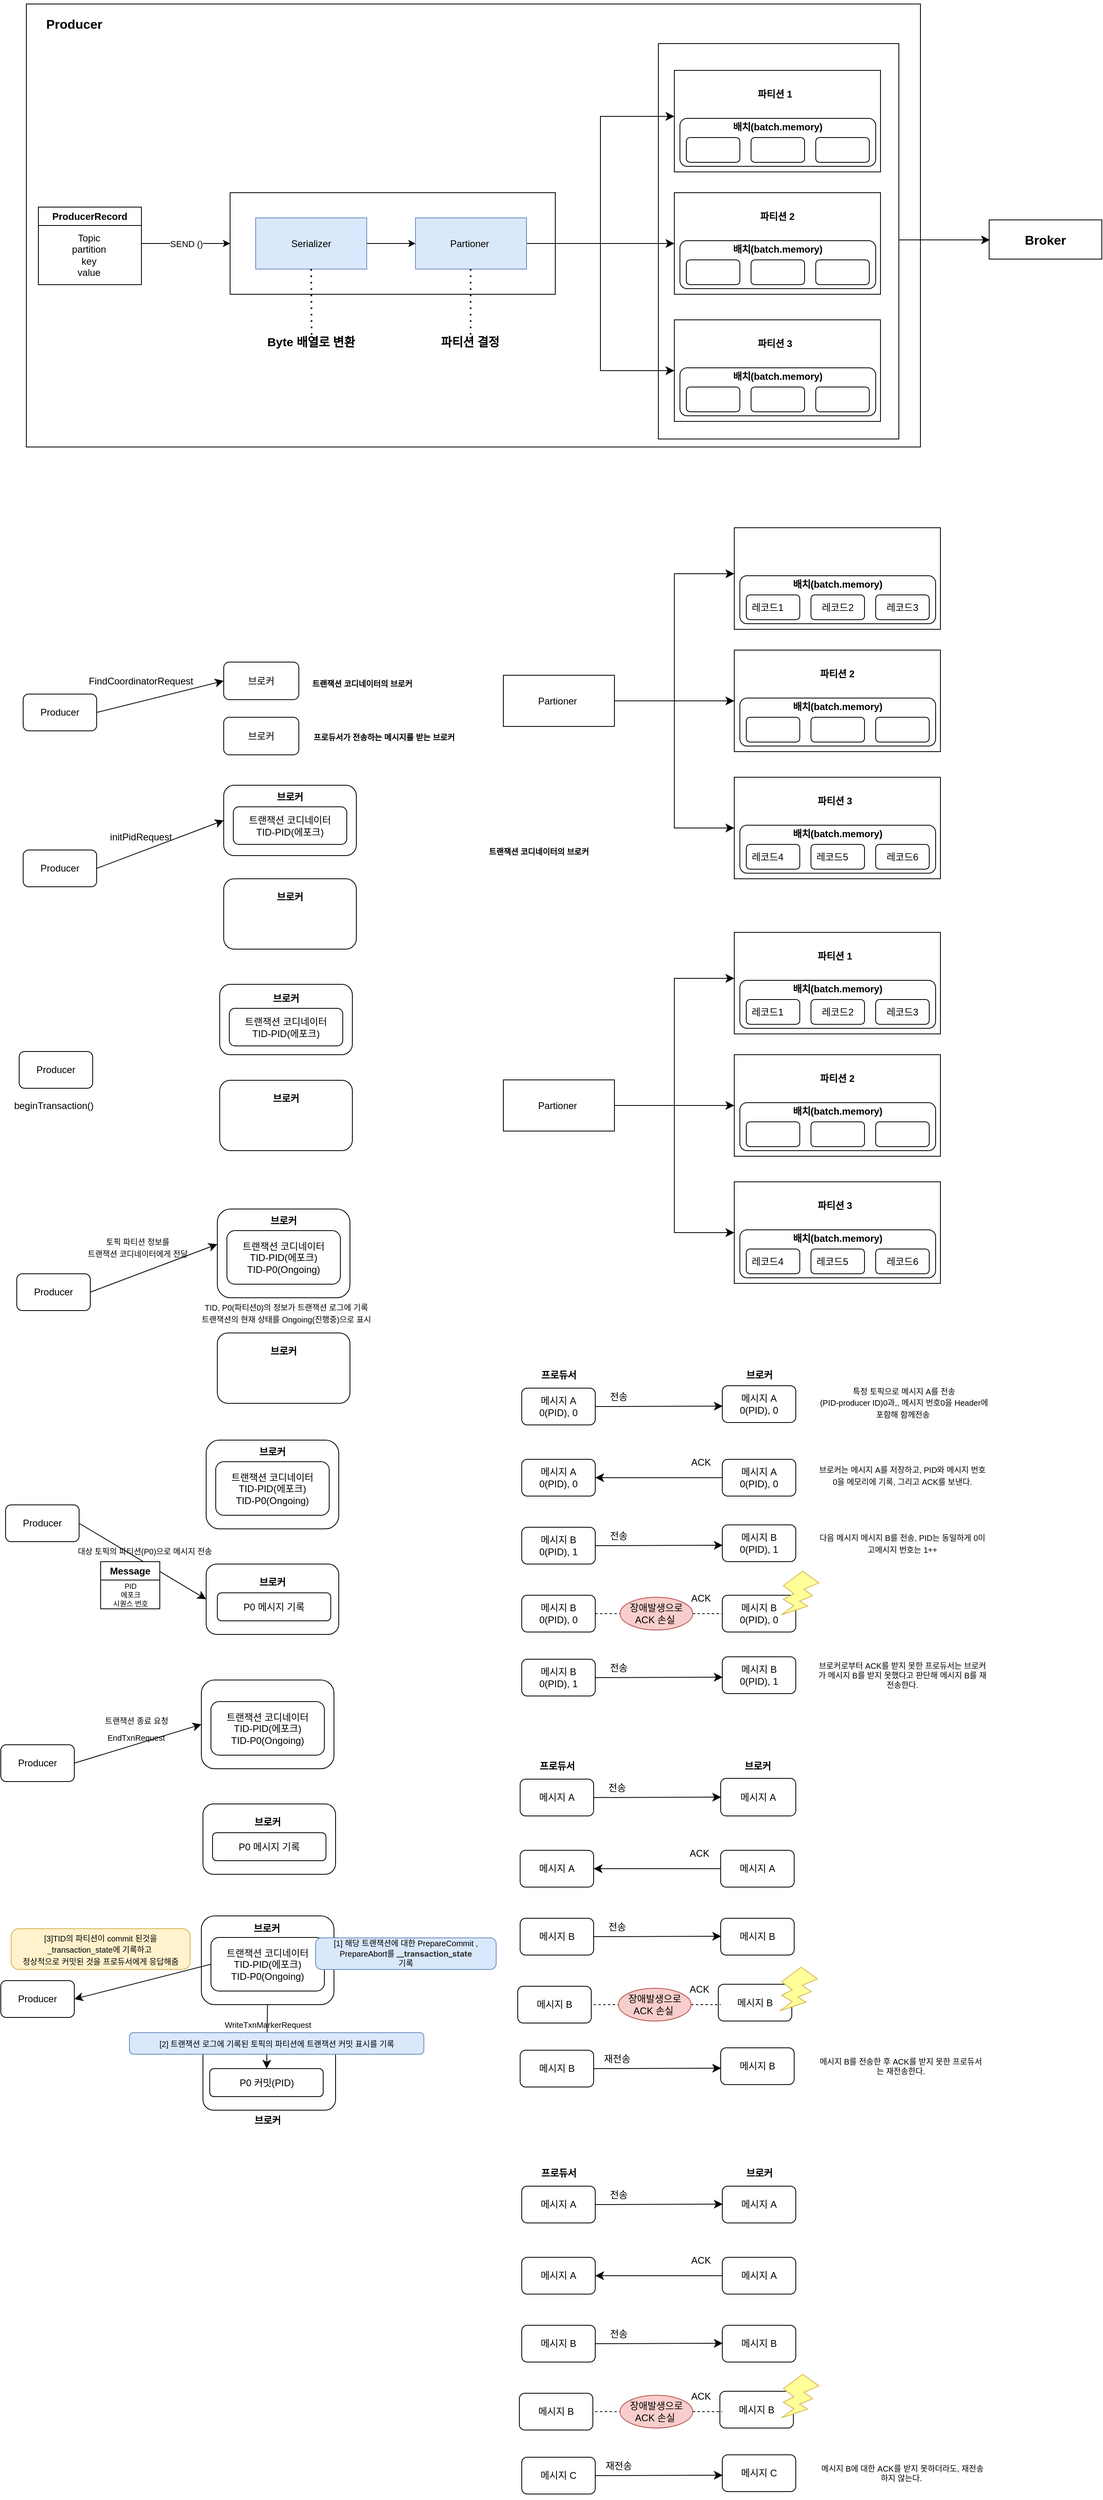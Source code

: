<mxfile version="21.7.5" type="github">
  <diagram name="페이지-1" id="CoSt_HR49lXktYblnPgQ">
    <mxGraphModel dx="1995" dy="1482" grid="0" gridSize="10" guides="1" tooltips="1" connect="1" arrows="1" fold="1" page="0" pageScale="1" pageWidth="827" pageHeight="1169" math="0" shadow="0">
      <root>
        <mxCell id="0" />
        <mxCell id="1" parent="0" />
        <mxCell id="32S8_ldKSzhRg-4pERwt-182" value="" style="rounded=1;whiteSpace=wrap;html=1;" vertex="1" parent="1">
          <mxGeometry x="-472" y="1540" width="166" height="88" as="geometry" />
        </mxCell>
        <mxCell id="32S8_ldKSzhRg-4pERwt-147" value="" style="rounded=1;whiteSpace=wrap;html=1;" vertex="1" parent="1">
          <mxGeometry x="-451" y="515" width="166" height="88" as="geometry" />
        </mxCell>
        <mxCell id="32S8_ldKSzhRg-4pERwt-108" value="" style="rounded=0;whiteSpace=wrap;html=1;fillColor=none;" vertex="1" parent="1">
          <mxGeometry x="-693" y="-711" width="1119" height="554" as="geometry" />
        </mxCell>
        <mxCell id="32S8_ldKSzhRg-4pERwt-95" value="" style="rounded=0;whiteSpace=wrap;html=1;fillColor=none;" vertex="1" parent="1">
          <mxGeometry x="-438" y="-475" width="407" height="127" as="geometry" />
        </mxCell>
        <mxCell id="32S8_ldKSzhRg-4pERwt-91" value="" style="rounded=0;whiteSpace=wrap;html=1;fillColor=none;" vertex="1" parent="1">
          <mxGeometry x="98" y="-661.5" width="301" height="494.5" as="geometry" />
        </mxCell>
        <mxCell id="32S8_ldKSzhRg-4pERwt-36" value="메시지 B" style="rounded=1;whiteSpace=wrap;html=1;" vertex="1" parent="1">
          <mxGeometry x="173" y="1765.5" width="92" height="46" as="geometry" />
        </mxCell>
        <mxCell id="7iOHDSarvKrouboTnWBL-36" value="" style="rounded=1;whiteSpace=wrap;html=1;" parent="1" vertex="1">
          <mxGeometry x="200" y="4" width="245" height="60" as="geometry" />
        </mxCell>
        <mxCell id="7iOHDSarvKrouboTnWBL-35" value="" style="rounded=1;whiteSpace=wrap;html=1;" parent="1" vertex="1">
          <mxGeometry x="200" y="157" width="245" height="60" as="geometry" />
        </mxCell>
        <mxCell id="7iOHDSarvKrouboTnWBL-15" value="" style="rounded=1;whiteSpace=wrap;html=1;" parent="1" vertex="1">
          <mxGeometry x="200" y="316" width="245" height="60" as="geometry" />
        </mxCell>
        <mxCell id="7iOHDSarvKrouboTnWBL-1" value="Partioner&amp;nbsp;" style="rounded=0;whiteSpace=wrap;html=1;" parent="1" vertex="1">
          <mxGeometry x="-96" y="128.5" width="139" height="64" as="geometry" />
        </mxCell>
        <mxCell id="7iOHDSarvKrouboTnWBL-5" value="" style="edgeStyle=elbowEdgeStyle;elbow=horizontal;endArrow=classic;html=1;curved=0;rounded=0;endSize=8;startSize=8;fontSize=12;entryX=0;entryY=0.5;entryDx=0;entryDy=0;exitX=1;exitY=0.5;exitDx=0;exitDy=0;" parent="1" source="7iOHDSarvKrouboTnWBL-1" edge="1">
          <mxGeometry width="50" height="50" relative="1" as="geometry">
            <mxPoint x="56" y="108" as="sourcePoint" />
            <mxPoint x="193" y="1.5" as="targetPoint" />
          </mxGeometry>
        </mxCell>
        <mxCell id="7iOHDSarvKrouboTnWBL-8" value="" style="rounded=0;whiteSpace=wrap;html=1;fillColor=none;" parent="1" vertex="1">
          <mxGeometry x="193" y="256" width="258" height="127" as="geometry" />
        </mxCell>
        <mxCell id="7iOHDSarvKrouboTnWBL-9" value="레코드4&lt;span style=&quot;white-space: pre;&quot;&gt;&#x9;&lt;/span&gt;" style="rounded=1;whiteSpace=wrap;html=1;" parent="1" vertex="1">
          <mxGeometry x="208" y="340" width="67" height="31" as="geometry" />
        </mxCell>
        <mxCell id="7iOHDSarvKrouboTnWBL-12" value="" style="edgeStyle=elbowEdgeStyle;elbow=horizontal;endArrow=classic;html=1;curved=0;rounded=0;endSize=8;startSize=8;fontSize=12;exitX=1;exitY=0.5;exitDx=0;exitDy=0;entryX=0;entryY=0.5;entryDx=0;entryDy=0;" parent="1" source="7iOHDSarvKrouboTnWBL-1" edge="1">
          <mxGeometry width="50" height="50" relative="1" as="geometry">
            <mxPoint x="124" y="220" as="sourcePoint" />
            <mxPoint x="193" y="160.5" as="targetPoint" />
          </mxGeometry>
        </mxCell>
        <mxCell id="7iOHDSarvKrouboTnWBL-13" value="" style="edgeStyle=elbowEdgeStyle;elbow=horizontal;endArrow=classic;html=1;curved=0;rounded=0;endSize=8;startSize=8;fontSize=12;exitX=1;exitY=0.5;exitDx=0;exitDy=0;entryX=0;entryY=0.5;entryDx=0;entryDy=0;" parent="1" source="7iOHDSarvKrouboTnWBL-1" target="7iOHDSarvKrouboTnWBL-8" edge="1">
          <mxGeometry width="50" height="50" relative="1" as="geometry">
            <mxPoint x="178" y="212" as="sourcePoint" />
            <mxPoint x="228" y="162" as="targetPoint" />
          </mxGeometry>
        </mxCell>
        <mxCell id="7iOHDSarvKrouboTnWBL-19" value="레코드5&lt;span style=&quot;white-space: pre;&quot;&gt;&#x9;&lt;/span&gt;" style="rounded=1;whiteSpace=wrap;html=1;" parent="1" vertex="1">
          <mxGeometry x="289" y="340" width="67" height="31" as="geometry" />
        </mxCell>
        <mxCell id="7iOHDSarvKrouboTnWBL-20" value="레코드6" style="rounded=1;whiteSpace=wrap;html=1;" parent="1" vertex="1">
          <mxGeometry x="370" y="340" width="67" height="31" as="geometry" />
        </mxCell>
        <mxCell id="7iOHDSarvKrouboTnWBL-21" value="&lt;b&gt;배치(batch.memory)&lt;/b&gt;" style="rounded=1;whiteSpace=wrap;html=1;fillColor=none;strokeColor=none;" parent="1" vertex="1">
          <mxGeometry x="262" y="297" width="121" height="60" as="geometry" />
        </mxCell>
        <mxCell id="7iOHDSarvKrouboTnWBL-22" value="&lt;b&gt;파티션 3&lt;/b&gt;" style="rounded=1;whiteSpace=wrap;html=1;fillColor=none;strokeColor=none;" parent="1" vertex="1">
          <mxGeometry x="259" y="256" width="120" height="60" as="geometry" />
        </mxCell>
        <mxCell id="7iOHDSarvKrouboTnWBL-23" value="" style="rounded=0;whiteSpace=wrap;html=1;fillColor=none;" parent="1" vertex="1">
          <mxGeometry x="193" y="-56" width="258" height="127" as="geometry" />
        </mxCell>
        <mxCell id="7iOHDSarvKrouboTnWBL-24" value="레코드1&lt;span style=&quot;white-space: pre;&quot;&gt;&#x9;&lt;/span&gt;" style="rounded=1;whiteSpace=wrap;html=1;" parent="1" vertex="1">
          <mxGeometry x="208" y="28" width="67" height="31" as="geometry" />
        </mxCell>
        <mxCell id="7iOHDSarvKrouboTnWBL-25" value="레코드2" style="rounded=1;whiteSpace=wrap;html=1;" parent="1" vertex="1">
          <mxGeometry x="289" y="28" width="67" height="31" as="geometry" />
        </mxCell>
        <mxCell id="7iOHDSarvKrouboTnWBL-26" value="&lt;b&gt;배치(batch.memory)&lt;/b&gt;" style="rounded=1;whiteSpace=wrap;html=1;fillColor=none;strokeColor=none;" parent="1" vertex="1">
          <mxGeometry x="262" y="-15" width="121" height="60" as="geometry" />
        </mxCell>
        <mxCell id="7iOHDSarvKrouboTnWBL-27" value="" style="rounded=0;whiteSpace=wrap;html=1;fillColor=none;" parent="1" vertex="1">
          <mxGeometry x="193" y="97" width="258" height="127" as="geometry" />
        </mxCell>
        <mxCell id="7iOHDSarvKrouboTnWBL-28" value="" style="rounded=1;whiteSpace=wrap;html=1;" parent="1" vertex="1">
          <mxGeometry x="208" y="181" width="67" height="31" as="geometry" />
        </mxCell>
        <mxCell id="7iOHDSarvKrouboTnWBL-29" value="" style="rounded=1;whiteSpace=wrap;html=1;" parent="1" vertex="1">
          <mxGeometry x="289" y="181" width="67" height="31" as="geometry" />
        </mxCell>
        <mxCell id="7iOHDSarvKrouboTnWBL-30" value="&lt;b&gt;배치(batch.memory)&lt;/b&gt;" style="rounded=1;whiteSpace=wrap;html=1;fillColor=none;strokeColor=none;" parent="1" vertex="1">
          <mxGeometry x="262" y="138" width="121" height="60" as="geometry" />
        </mxCell>
        <mxCell id="7iOHDSarvKrouboTnWBL-31" value="&lt;b&gt;파티션 2&lt;/b&gt;" style="rounded=1;whiteSpace=wrap;html=1;fillColor=none;strokeColor=none;" parent="1" vertex="1">
          <mxGeometry x="262" y="97" width="120" height="60" as="geometry" />
        </mxCell>
        <mxCell id="7iOHDSarvKrouboTnWBL-33" value="레코드3" style="rounded=1;whiteSpace=wrap;html=1;" parent="1" vertex="1">
          <mxGeometry x="370" y="28" width="67" height="31" as="geometry" />
        </mxCell>
        <mxCell id="7iOHDSarvKrouboTnWBL-34" value="" style="rounded=1;whiteSpace=wrap;html=1;" parent="1" vertex="1">
          <mxGeometry x="370" y="181" width="67" height="31" as="geometry" />
        </mxCell>
        <mxCell id="7iOHDSarvKrouboTnWBL-62" value="" style="rounded=1;whiteSpace=wrap;html=1;" parent="1" vertex="1">
          <mxGeometry x="200" y="510" width="245" height="60" as="geometry" />
        </mxCell>
        <mxCell id="7iOHDSarvKrouboTnWBL-63" value="" style="rounded=1;whiteSpace=wrap;html=1;" parent="1" vertex="1">
          <mxGeometry x="200" y="663" width="245" height="60" as="geometry" />
        </mxCell>
        <mxCell id="7iOHDSarvKrouboTnWBL-64" value="" style="rounded=1;whiteSpace=wrap;html=1;" parent="1" vertex="1">
          <mxGeometry x="200" y="822" width="245" height="60" as="geometry" />
        </mxCell>
        <mxCell id="7iOHDSarvKrouboTnWBL-65" value="Partioner&amp;nbsp;" style="rounded=0;whiteSpace=wrap;html=1;" parent="1" vertex="1">
          <mxGeometry x="-96" y="634.5" width="139" height="64" as="geometry" />
        </mxCell>
        <mxCell id="7iOHDSarvKrouboTnWBL-66" value="" style="edgeStyle=elbowEdgeStyle;elbow=horizontal;endArrow=classic;html=1;curved=0;rounded=0;endSize=8;startSize=8;fontSize=12;entryX=0;entryY=0.5;entryDx=0;entryDy=0;exitX=1;exitY=0.5;exitDx=0;exitDy=0;" parent="1" source="7iOHDSarvKrouboTnWBL-65" edge="1">
          <mxGeometry width="50" height="50" relative="1" as="geometry">
            <mxPoint x="56" y="614" as="sourcePoint" />
            <mxPoint x="193" y="507.5" as="targetPoint" />
          </mxGeometry>
        </mxCell>
        <mxCell id="7iOHDSarvKrouboTnWBL-67" value="" style="rounded=0;whiteSpace=wrap;html=1;fillColor=none;" parent="1" vertex="1">
          <mxGeometry x="193" y="762" width="258" height="127" as="geometry" />
        </mxCell>
        <mxCell id="7iOHDSarvKrouboTnWBL-68" value="레코드4&lt;span style=&quot;white-space: pre;&quot;&gt;&#x9;&lt;/span&gt;" style="rounded=1;whiteSpace=wrap;html=1;" parent="1" vertex="1">
          <mxGeometry x="208" y="846" width="67" height="31" as="geometry" />
        </mxCell>
        <mxCell id="7iOHDSarvKrouboTnWBL-69" value="" style="edgeStyle=elbowEdgeStyle;elbow=horizontal;endArrow=classic;html=1;curved=0;rounded=0;endSize=8;startSize=8;fontSize=12;exitX=1;exitY=0.5;exitDx=0;exitDy=0;entryX=0;entryY=0.5;entryDx=0;entryDy=0;" parent="1" source="7iOHDSarvKrouboTnWBL-65" edge="1">
          <mxGeometry width="50" height="50" relative="1" as="geometry">
            <mxPoint x="124" y="726" as="sourcePoint" />
            <mxPoint x="193" y="666.5" as="targetPoint" />
          </mxGeometry>
        </mxCell>
        <mxCell id="7iOHDSarvKrouboTnWBL-70" value="" style="edgeStyle=elbowEdgeStyle;elbow=horizontal;endArrow=classic;html=1;curved=0;rounded=0;endSize=8;startSize=8;fontSize=12;exitX=1;exitY=0.5;exitDx=0;exitDy=0;entryX=0;entryY=0.5;entryDx=0;entryDy=0;" parent="1" source="7iOHDSarvKrouboTnWBL-65" target="7iOHDSarvKrouboTnWBL-67" edge="1">
          <mxGeometry width="50" height="50" relative="1" as="geometry">
            <mxPoint x="178" y="718" as="sourcePoint" />
            <mxPoint x="228" y="668" as="targetPoint" />
          </mxGeometry>
        </mxCell>
        <mxCell id="7iOHDSarvKrouboTnWBL-71" value="레코드5&lt;span style=&quot;white-space: pre;&quot;&gt;&#x9;&lt;/span&gt;" style="rounded=1;whiteSpace=wrap;html=1;" parent="1" vertex="1">
          <mxGeometry x="289" y="846" width="67" height="31" as="geometry" />
        </mxCell>
        <mxCell id="7iOHDSarvKrouboTnWBL-72" value="레코드6" style="rounded=1;whiteSpace=wrap;html=1;" parent="1" vertex="1">
          <mxGeometry x="370" y="846" width="67" height="31" as="geometry" />
        </mxCell>
        <mxCell id="7iOHDSarvKrouboTnWBL-73" value="&lt;b&gt;배치(batch.memory)&lt;/b&gt;" style="rounded=1;whiteSpace=wrap;html=1;fillColor=none;strokeColor=none;" parent="1" vertex="1">
          <mxGeometry x="262" y="803" width="121" height="60" as="geometry" />
        </mxCell>
        <mxCell id="7iOHDSarvKrouboTnWBL-74" value="&lt;b&gt;파티션 3&lt;/b&gt;" style="rounded=1;whiteSpace=wrap;html=1;fillColor=none;strokeColor=none;" parent="1" vertex="1">
          <mxGeometry x="259" y="762" width="120" height="60" as="geometry" />
        </mxCell>
        <mxCell id="7iOHDSarvKrouboTnWBL-75" value="" style="rounded=0;whiteSpace=wrap;html=1;fillColor=none;" parent="1" vertex="1">
          <mxGeometry x="193" y="450" width="258" height="127" as="geometry" />
        </mxCell>
        <mxCell id="7iOHDSarvKrouboTnWBL-76" value="레코드1&lt;span style=&quot;white-space: pre;&quot;&gt;&#x9;&lt;/span&gt;" style="rounded=1;whiteSpace=wrap;html=1;" parent="1" vertex="1">
          <mxGeometry x="208" y="534" width="67" height="31" as="geometry" />
        </mxCell>
        <mxCell id="7iOHDSarvKrouboTnWBL-77" value="레코드2" style="rounded=1;whiteSpace=wrap;html=1;" parent="1" vertex="1">
          <mxGeometry x="289" y="534" width="67" height="31" as="geometry" />
        </mxCell>
        <mxCell id="7iOHDSarvKrouboTnWBL-78" value="&lt;b&gt;배치(batch.memory)&lt;/b&gt;" style="rounded=1;whiteSpace=wrap;html=1;fillColor=none;strokeColor=none;" parent="1" vertex="1">
          <mxGeometry x="262" y="491" width="121" height="60" as="geometry" />
        </mxCell>
        <mxCell id="7iOHDSarvKrouboTnWBL-79" value="" style="rounded=0;whiteSpace=wrap;html=1;fillColor=none;" parent="1" vertex="1">
          <mxGeometry x="193" y="603" width="258" height="127" as="geometry" />
        </mxCell>
        <mxCell id="7iOHDSarvKrouboTnWBL-80" value="" style="rounded=1;whiteSpace=wrap;html=1;" parent="1" vertex="1">
          <mxGeometry x="208" y="687" width="67" height="31" as="geometry" />
        </mxCell>
        <mxCell id="7iOHDSarvKrouboTnWBL-81" value="" style="rounded=1;whiteSpace=wrap;html=1;" parent="1" vertex="1">
          <mxGeometry x="289" y="687" width="67" height="31" as="geometry" />
        </mxCell>
        <mxCell id="7iOHDSarvKrouboTnWBL-82" value="&lt;b&gt;배치(batch.memory)&lt;/b&gt;" style="rounded=1;whiteSpace=wrap;html=1;fillColor=none;strokeColor=none;" parent="1" vertex="1">
          <mxGeometry x="262" y="644" width="121" height="60" as="geometry" />
        </mxCell>
        <mxCell id="7iOHDSarvKrouboTnWBL-83" value="&lt;b&gt;파티션 2&lt;/b&gt;" style="rounded=1;whiteSpace=wrap;html=1;fillColor=none;strokeColor=none;" parent="1" vertex="1">
          <mxGeometry x="262" y="603" width="120" height="60" as="geometry" />
        </mxCell>
        <mxCell id="7iOHDSarvKrouboTnWBL-84" value="&lt;b&gt;파티션 1&lt;/b&gt;" style="rounded=1;whiteSpace=wrap;html=1;fillColor=none;strokeColor=none;" parent="1" vertex="1">
          <mxGeometry x="259" y="450" width="120" height="60" as="geometry" />
        </mxCell>
        <mxCell id="7iOHDSarvKrouboTnWBL-85" value="레코드3" style="rounded=1;whiteSpace=wrap;html=1;" parent="1" vertex="1">
          <mxGeometry x="370" y="534" width="67" height="31" as="geometry" />
        </mxCell>
        <mxCell id="7iOHDSarvKrouboTnWBL-86" value="" style="rounded=1;whiteSpace=wrap;html=1;" parent="1" vertex="1">
          <mxGeometry x="370" y="687" width="67" height="31" as="geometry" />
        </mxCell>
        <mxCell id="7iOHDSarvKrouboTnWBL-87" value="메시지 A&lt;div&gt;0(PID), 0&lt;/div&gt;" style="rounded=1;whiteSpace=wrap;html=1;" parent="1" vertex="1">
          <mxGeometry x="-73" y="1020" width="92" height="46" as="geometry" />
        </mxCell>
        <mxCell id="7iOHDSarvKrouboTnWBL-88" value="프로듀서" style="rounded=1;whiteSpace=wrap;html=1;fillColor=none;strokeColor=none;arcSize=19;fontStyle=1" parent="1" vertex="1">
          <mxGeometry x="-80.5" y="990" width="107" height="27" as="geometry" />
        </mxCell>
        <mxCell id="7iOHDSarvKrouboTnWBL-90" value="브로커" style="rounded=1;whiteSpace=wrap;html=1;fillColor=none;strokeColor=none;arcSize=19;fontStyle=1" parent="1" vertex="1">
          <mxGeometry x="170.5" y="990" width="107" height="27" as="geometry" />
        </mxCell>
        <mxCell id="7iOHDSarvKrouboTnWBL-91" value="" style="endArrow=classic;html=1;rounded=0;fontSize=12;startSize=8;endSize=8;curved=1;exitX=1;exitY=0.5;exitDx=0;exitDy=0;entryX=0;entryY=0.5;entryDx=0;entryDy=0;" parent="1" source="7iOHDSarvKrouboTnWBL-87" edge="1">
          <mxGeometry width="50" height="50" relative="1" as="geometry">
            <mxPoint x="59" y="1196" as="sourcePoint" />
            <mxPoint x="178.5" y="1042.5" as="targetPoint" />
          </mxGeometry>
        </mxCell>
        <mxCell id="7iOHDSarvKrouboTnWBL-92" value="메시지 A&lt;div&gt;0(PID), 0&lt;/div&gt;" style="rounded=1;whiteSpace=wrap;html=1;" parent="1" vertex="1">
          <mxGeometry x="178" y="1017" width="92" height="46" as="geometry" />
        </mxCell>
        <mxCell id="7iOHDSarvKrouboTnWBL-93" value="전송" style="rounded=1;whiteSpace=wrap;html=1;fillColor=none;strokeColor=none;arcSize=19;" parent="1" vertex="1">
          <mxGeometry x="-5" y="1017" width="107" height="27" as="geometry" />
        </mxCell>
        <mxCell id="7iOHDSarvKrouboTnWBL-94" value="&lt;font style=&quot;font-size: 10px;&quot;&gt;특정 토픽으로 메시지 A를 전송&lt;/font&gt;&lt;div&gt;&lt;font style=&quot;font-size: 10px;&quot;&gt;(PID-producer ID)0과,, 메시지 번호0을 Header에 포함해 함께전송&amp;nbsp;&lt;/font&gt;&lt;/div&gt;" style="rounded=1;whiteSpace=wrap;html=1;fillColor=none;strokeColor=none;arcSize=19;" parent="1" vertex="1">
          <mxGeometry x="299" y="1005" width="213" height="65" as="geometry" />
        </mxCell>
        <mxCell id="7iOHDSarvKrouboTnWBL-96" value="메시지 A&lt;div&gt;0(PID), 0&lt;/div&gt;" style="rounded=1;whiteSpace=wrap;html=1;" parent="1" vertex="1">
          <mxGeometry x="-73" y="1109" width="92" height="46" as="geometry" />
        </mxCell>
        <mxCell id="7iOHDSarvKrouboTnWBL-98" value="메시지 A&lt;div&gt;0(PID), 0&lt;/div&gt;" style="rounded=1;whiteSpace=wrap;html=1;" parent="1" vertex="1">
          <mxGeometry x="178" y="1109" width="92" height="46" as="geometry" />
        </mxCell>
        <mxCell id="7iOHDSarvKrouboTnWBL-99" value="ACK" style="rounded=1;whiteSpace=wrap;html=1;fillColor=none;strokeColor=none;arcSize=19;" parent="1" vertex="1">
          <mxGeometry x="98" y="1099" width="107" height="27" as="geometry" />
        </mxCell>
        <mxCell id="7iOHDSarvKrouboTnWBL-100" value="" style="endArrow=classic;html=1;rounded=0;fontSize=12;startSize=8;endSize=8;curved=1;entryX=1;entryY=0.5;entryDx=0;entryDy=0;exitX=0;exitY=0.5;exitDx=0;exitDy=0;" parent="1" source="7iOHDSarvKrouboTnWBL-98" target="7iOHDSarvKrouboTnWBL-96" edge="1">
          <mxGeometry width="50" height="50" relative="1" as="geometry">
            <mxPoint x="155" y="1224" as="sourcePoint" />
            <mxPoint x="205" y="1174" as="targetPoint" />
          </mxGeometry>
        </mxCell>
        <mxCell id="7iOHDSarvKrouboTnWBL-101" value="&lt;span style=&quot;font-size: 10px;&quot;&gt;브로커는 메시지 A를 저장하고, PID와 메시지 번호 0을 메모리에 기록, 그리고 ACK를 보낸다.&lt;/span&gt;" style="rounded=1;whiteSpace=wrap;html=1;fillColor=none;strokeColor=none;arcSize=19;" parent="1" vertex="1">
          <mxGeometry x="297" y="1096.5" width="213" height="65" as="geometry" />
        </mxCell>
        <mxCell id="7iOHDSarvKrouboTnWBL-102" value="메시지 B&lt;div&gt;0(PID), 1&lt;/div&gt;" style="rounded=1;whiteSpace=wrap;html=1;" parent="1" vertex="1">
          <mxGeometry x="-73" y="1194" width="92" height="46" as="geometry" />
        </mxCell>
        <mxCell id="7iOHDSarvKrouboTnWBL-103" value="" style="endArrow=classic;html=1;rounded=0;fontSize=12;startSize=8;endSize=8;curved=1;exitX=1;exitY=0.5;exitDx=0;exitDy=0;entryX=0;entryY=0.5;entryDx=0;entryDy=0;" parent="1" source="7iOHDSarvKrouboTnWBL-102" edge="1">
          <mxGeometry width="50" height="50" relative="1" as="geometry">
            <mxPoint x="59" y="1370" as="sourcePoint" />
            <mxPoint x="178.5" y="1216.5" as="targetPoint" />
          </mxGeometry>
        </mxCell>
        <mxCell id="7iOHDSarvKrouboTnWBL-104" value="메시지 B&lt;div&gt;0(PID), 1&lt;/div&gt;" style="rounded=1;whiteSpace=wrap;html=1;" parent="1" vertex="1">
          <mxGeometry x="178" y="1191" width="92" height="46" as="geometry" />
        </mxCell>
        <mxCell id="7iOHDSarvKrouboTnWBL-105" value="전송" style="rounded=1;whiteSpace=wrap;html=1;fillColor=none;strokeColor=none;arcSize=19;" parent="1" vertex="1">
          <mxGeometry x="-5" y="1191" width="107" height="27" as="geometry" />
        </mxCell>
        <mxCell id="7iOHDSarvKrouboTnWBL-107" value="&lt;span style=&quot;font-size: 10px;&quot;&gt;다음 메시지 메시지 B를 전송, PID는 동일하게 0이고메시지 번호는 1++&lt;/span&gt;" style="rounded=1;whiteSpace=wrap;html=1;fillColor=none;strokeColor=none;arcSize=19;" parent="1" vertex="1">
          <mxGeometry x="297" y="1181.5" width="213" height="65" as="geometry" />
        </mxCell>
        <mxCell id="7iOHDSarvKrouboTnWBL-108" value="메시지 B&lt;div&gt;0(PID), 0&lt;/div&gt;" style="rounded=1;whiteSpace=wrap;html=1;" parent="1" vertex="1">
          <mxGeometry x="-73" y="1279" width="92" height="46" as="geometry" />
        </mxCell>
        <mxCell id="7iOHDSarvKrouboTnWBL-109" value="메시지 B&lt;div&gt;0(PID), 0&lt;/div&gt;" style="rounded=1;whiteSpace=wrap;html=1;" parent="1" vertex="1">
          <mxGeometry x="178" y="1279" width="92" height="46" as="geometry" />
        </mxCell>
        <mxCell id="7iOHDSarvKrouboTnWBL-110" value="ACK" style="rounded=1;whiteSpace=wrap;html=1;fillColor=none;strokeColor=none;arcSize=19;" parent="1" vertex="1">
          <mxGeometry x="98" y="1269" width="107" height="27" as="geometry" />
        </mxCell>
        <mxCell id="7iOHDSarvKrouboTnWBL-114" value="" style="verticalLabelPosition=bottom;verticalAlign=top;html=1;shape=mxgraph.basic.flash;fillColor=#FFFF99;strokeColor=#d6b656;gradientColor=none;fillStyle=solid;shadow=0;strokeWidth=1;" parent="1" vertex="1">
          <mxGeometry x="252" y="1249" width="47" height="54.5" as="geometry" />
        </mxCell>
        <mxCell id="7iOHDSarvKrouboTnWBL-116" value="" style="endArrow=none;dashed=1;html=1;rounded=0;fontSize=12;startSize=8;endSize=8;curved=1;exitX=1;exitY=0.5;exitDx=0;exitDy=0;entryX=0;entryY=0.5;entryDx=0;entryDy=0;" parent="1" source="7iOHDSarvKrouboTnWBL-113" target="7iOHDSarvKrouboTnWBL-109" edge="1">
          <mxGeometry width="50" height="50" relative="1" as="geometry">
            <mxPoint x="196" y="1283" as="sourcePoint" />
            <mxPoint x="246" y="1233" as="targetPoint" />
          </mxGeometry>
        </mxCell>
        <mxCell id="7iOHDSarvKrouboTnWBL-117" value="" style="endArrow=none;dashed=1;html=1;rounded=0;fontSize=12;startSize=8;endSize=8;curved=1;exitX=1;exitY=0.5;exitDx=0;exitDy=0;entryX=0;entryY=0.5;entryDx=0;entryDy=0;" parent="1" source="7iOHDSarvKrouboTnWBL-108" target="7iOHDSarvKrouboTnWBL-113" edge="1">
          <mxGeometry width="50" height="50" relative="1" as="geometry">
            <mxPoint x="19" y="1302" as="sourcePoint" />
            <mxPoint x="178" y="1302" as="targetPoint" />
          </mxGeometry>
        </mxCell>
        <mxCell id="7iOHDSarvKrouboTnWBL-113" value="장애발생으로 ACK 손실&amp;nbsp;" style="ellipse;whiteSpace=wrap;html=1;fillColor=#f8cecc;strokeColor=#b85450;" parent="1" vertex="1">
          <mxGeometry x="50" y="1281.5" width="91" height="41" as="geometry" />
        </mxCell>
        <mxCell id="7iOHDSarvKrouboTnWBL-118" value="메시지 B&lt;div&gt;0(PID), 1&lt;/div&gt;" style="rounded=1;whiteSpace=wrap;html=1;" parent="1" vertex="1">
          <mxGeometry x="-73" y="1359" width="92" height="46" as="geometry" />
        </mxCell>
        <mxCell id="7iOHDSarvKrouboTnWBL-119" value="" style="endArrow=classic;html=1;rounded=0;fontSize=12;startSize=8;endSize=8;curved=1;exitX=1;exitY=0.5;exitDx=0;exitDy=0;entryX=0;entryY=0.5;entryDx=0;entryDy=0;" parent="1" source="7iOHDSarvKrouboTnWBL-118" edge="1">
          <mxGeometry width="50" height="50" relative="1" as="geometry">
            <mxPoint x="59" y="1535" as="sourcePoint" />
            <mxPoint x="178.5" y="1381.5" as="targetPoint" />
          </mxGeometry>
        </mxCell>
        <mxCell id="7iOHDSarvKrouboTnWBL-120" value="메시지 B&lt;div&gt;0(PID), 1&lt;/div&gt;" style="rounded=1;whiteSpace=wrap;html=1;" parent="1" vertex="1">
          <mxGeometry x="178" y="1356" width="92" height="46" as="geometry" />
        </mxCell>
        <mxCell id="7iOHDSarvKrouboTnWBL-121" value="전송" style="rounded=1;whiteSpace=wrap;html=1;fillColor=none;strokeColor=none;arcSize=19;" parent="1" vertex="1">
          <mxGeometry x="-5" y="1356" width="107" height="27" as="geometry" />
        </mxCell>
        <mxCell id="7iOHDSarvKrouboTnWBL-122" value="브로커로부터 ACK를 받지 못한 프로듀서는 브로커가 메시지 B를 받지 못했다고 판단해 메시지 B를 재전송한다." style="rounded=1;whiteSpace=wrap;html=1;fillColor=none;strokeColor=none;arcSize=19;fontSize=10;" parent="1" vertex="1">
          <mxGeometry x="297" y="1346.5" width="213" height="65" as="geometry" />
        </mxCell>
        <mxCell id="32S8_ldKSzhRg-4pERwt-1" value="메시지 A" style="rounded=1;whiteSpace=wrap;html=1;" vertex="1" parent="1">
          <mxGeometry x="-75" y="1509" width="92" height="46" as="geometry" />
        </mxCell>
        <mxCell id="32S8_ldKSzhRg-4pERwt-2" value="프로듀서" style="rounded=1;whiteSpace=wrap;html=1;fillColor=none;strokeColor=none;arcSize=19;fontStyle=1" vertex="1" parent="1">
          <mxGeometry x="-82.5" y="1479" width="107" height="27" as="geometry" />
        </mxCell>
        <mxCell id="32S8_ldKSzhRg-4pERwt-3" value="브로커" style="rounded=1;whiteSpace=wrap;html=1;fillColor=none;strokeColor=none;arcSize=19;fontStyle=1" vertex="1" parent="1">
          <mxGeometry x="168.5" y="1479" width="107" height="27" as="geometry" />
        </mxCell>
        <mxCell id="32S8_ldKSzhRg-4pERwt-4" value="" style="endArrow=classic;html=1;rounded=0;fontSize=12;startSize=8;endSize=8;curved=1;exitX=1;exitY=0.5;exitDx=0;exitDy=0;entryX=0;entryY=0.5;entryDx=0;entryDy=0;" edge="1" parent="1" source="32S8_ldKSzhRg-4pERwt-1">
          <mxGeometry width="50" height="50" relative="1" as="geometry">
            <mxPoint x="57" y="1685" as="sourcePoint" />
            <mxPoint x="176.5" y="1531.5" as="targetPoint" />
          </mxGeometry>
        </mxCell>
        <mxCell id="32S8_ldKSzhRg-4pERwt-6" value="전송" style="rounded=1;whiteSpace=wrap;html=1;fillColor=none;strokeColor=none;arcSize=19;" vertex="1" parent="1">
          <mxGeometry x="-7" y="1506" width="107" height="27" as="geometry" />
        </mxCell>
        <mxCell id="32S8_ldKSzhRg-4pERwt-10" value="ACK" style="rounded=1;whiteSpace=wrap;html=1;fillColor=none;strokeColor=none;arcSize=19;" vertex="1" parent="1">
          <mxGeometry x="96" y="1588" width="107" height="27" as="geometry" />
        </mxCell>
        <mxCell id="32S8_ldKSzhRg-4pERwt-11" value="" style="endArrow=classic;html=1;rounded=0;fontSize=12;startSize=8;endSize=8;curved=1;entryX=1;entryY=0.5;entryDx=0;entryDy=0;exitX=0;exitY=0.5;exitDx=0;exitDy=0;" edge="1" parent="1">
          <mxGeometry width="50" height="50" relative="1" as="geometry">
            <mxPoint x="176" y="1621" as="sourcePoint" />
            <mxPoint x="17" y="1621" as="targetPoint" />
          </mxGeometry>
        </mxCell>
        <mxCell id="32S8_ldKSzhRg-4pERwt-13" value="메시지 B" style="rounded=1;whiteSpace=wrap;html=1;" vertex="1" parent="1">
          <mxGeometry x="-75" y="1683" width="92" height="46" as="geometry" />
        </mxCell>
        <mxCell id="32S8_ldKSzhRg-4pERwt-14" value="" style="endArrow=classic;html=1;rounded=0;fontSize=12;startSize=8;endSize=8;curved=1;exitX=1;exitY=0.5;exitDx=0;exitDy=0;entryX=0;entryY=0.5;entryDx=0;entryDy=0;" edge="1" parent="1" source="32S8_ldKSzhRg-4pERwt-13">
          <mxGeometry width="50" height="50" relative="1" as="geometry">
            <mxPoint x="57" y="1859" as="sourcePoint" />
            <mxPoint x="176.5" y="1705.5" as="targetPoint" />
          </mxGeometry>
        </mxCell>
        <mxCell id="32S8_ldKSzhRg-4pERwt-16" value="전송" style="rounded=1;whiteSpace=wrap;html=1;fillColor=none;strokeColor=none;arcSize=19;" vertex="1" parent="1">
          <mxGeometry x="-7" y="1680" width="107" height="27" as="geometry" />
        </mxCell>
        <mxCell id="32S8_ldKSzhRg-4pERwt-20" value="ACK" style="rounded=1;whiteSpace=wrap;html=1;fillColor=none;strokeColor=none;arcSize=19;" vertex="1" parent="1">
          <mxGeometry x="96" y="1758" width="107" height="27" as="geometry" />
        </mxCell>
        <mxCell id="32S8_ldKSzhRg-4pERwt-22" value="" style="endArrow=none;dashed=1;html=1;rounded=0;fontSize=12;startSize=8;endSize=8;curved=1;exitX=1;exitY=0.5;exitDx=0;exitDy=0;entryX=0;entryY=0.5;entryDx=0;entryDy=0;" edge="1" parent="1" source="32S8_ldKSzhRg-4pERwt-24">
          <mxGeometry width="50" height="50" relative="1" as="geometry">
            <mxPoint x="194" y="1772" as="sourcePoint" />
            <mxPoint x="176" y="1791" as="targetPoint" />
          </mxGeometry>
        </mxCell>
        <mxCell id="32S8_ldKSzhRg-4pERwt-21" value="" style="verticalLabelPosition=bottom;verticalAlign=top;html=1;shape=mxgraph.basic.flash;fillColor=#FFFF99;strokeColor=#d6b656;gradientColor=none;fillStyle=solid;shadow=0;strokeWidth=1;" vertex="1" parent="1">
          <mxGeometry x="250" y="1744.25" width="47" height="54.5" as="geometry" />
        </mxCell>
        <mxCell id="32S8_ldKSzhRg-4pERwt-23" value="" style="endArrow=none;dashed=1;html=1;rounded=0;fontSize=12;startSize=8;endSize=8;curved=1;exitX=1;exitY=0.5;exitDx=0;exitDy=0;entryX=0;entryY=0.5;entryDx=0;entryDy=0;" edge="1" parent="1" target="32S8_ldKSzhRg-4pERwt-24">
          <mxGeometry width="50" height="50" relative="1" as="geometry">
            <mxPoint x="17" y="1791" as="sourcePoint" />
            <mxPoint x="176" y="1791" as="targetPoint" />
          </mxGeometry>
        </mxCell>
        <mxCell id="32S8_ldKSzhRg-4pERwt-24" value="장애발생으로 ACK 손실&amp;nbsp;" style="ellipse;whiteSpace=wrap;html=1;fillColor=#f8cecc;strokeColor=#b85450;" vertex="1" parent="1">
          <mxGeometry x="48" y="1770.5" width="91" height="41" as="geometry" />
        </mxCell>
        <mxCell id="32S8_ldKSzhRg-4pERwt-25" value="메시지 B" style="rounded=1;whiteSpace=wrap;html=1;" vertex="1" parent="1">
          <mxGeometry x="-75" y="1848" width="92" height="46" as="geometry" />
        </mxCell>
        <mxCell id="32S8_ldKSzhRg-4pERwt-26" value="" style="endArrow=classic;html=1;rounded=0;fontSize=12;startSize=8;endSize=8;curved=1;exitX=1;exitY=0.5;exitDx=0;exitDy=0;entryX=0;entryY=0.5;entryDx=0;entryDy=0;" edge="1" parent="1" source="32S8_ldKSzhRg-4pERwt-25">
          <mxGeometry width="50" height="50" relative="1" as="geometry">
            <mxPoint x="57" y="2024" as="sourcePoint" />
            <mxPoint x="176.5" y="1870.5" as="targetPoint" />
          </mxGeometry>
        </mxCell>
        <mxCell id="32S8_ldKSzhRg-4pERwt-27" value="메시지 B" style="rounded=1;whiteSpace=wrap;html=1;" vertex="1" parent="1">
          <mxGeometry x="176" y="1845" width="92" height="46" as="geometry" />
        </mxCell>
        <mxCell id="32S8_ldKSzhRg-4pERwt-28" value="재전송" style="rounded=1;whiteSpace=wrap;html=1;fillColor=none;strokeColor=none;arcSize=19;" vertex="1" parent="1">
          <mxGeometry x="-7" y="1845" width="107" height="27" as="geometry" />
        </mxCell>
        <mxCell id="32S8_ldKSzhRg-4pERwt-29" value="메시지 B를 전송한 후 ACK를 받지 못한 프로듀서는 재전송한다." style="rounded=1;whiteSpace=wrap;html=1;fillColor=none;strokeColor=none;arcSize=19;fontSize=10;" vertex="1" parent="1">
          <mxGeometry x="295" y="1835.5" width="213" height="65" as="geometry" />
        </mxCell>
        <mxCell id="32S8_ldKSzhRg-4pERwt-30" value="메시지 A" style="rounded=1;whiteSpace=wrap;html=1;" vertex="1" parent="1">
          <mxGeometry x="-75" y="1598" width="92" height="46" as="geometry" />
        </mxCell>
        <mxCell id="32S8_ldKSzhRg-4pERwt-31" value="메시지 A" style="rounded=1;whiteSpace=wrap;html=1;" vertex="1" parent="1">
          <mxGeometry x="176" y="1508" width="94" height="47" as="geometry" />
        </mxCell>
        <mxCell id="32S8_ldKSzhRg-4pERwt-32" value="메시지 A" style="rounded=1;whiteSpace=wrap;html=1;" vertex="1" parent="1">
          <mxGeometry x="176" y="1598" width="92" height="46" as="geometry" />
        </mxCell>
        <mxCell id="32S8_ldKSzhRg-4pERwt-33" value="메시지 B" style="rounded=1;whiteSpace=wrap;html=1;" vertex="1" parent="1">
          <mxGeometry x="176" y="1683" width="92" height="46" as="geometry" />
        </mxCell>
        <mxCell id="32S8_ldKSzhRg-4pERwt-37" value="메시지 B" style="rounded=1;whiteSpace=wrap;html=1;" vertex="1" parent="1">
          <mxGeometry x="-78" y="1768" width="92" height="46" as="geometry" />
        </mxCell>
        <mxCell id="32S8_ldKSzhRg-4pERwt-38" value="메시지 B" style="rounded=1;whiteSpace=wrap;html=1;" vertex="1" parent="1">
          <mxGeometry x="175" y="2274.5" width="92" height="46" as="geometry" />
        </mxCell>
        <mxCell id="32S8_ldKSzhRg-4pERwt-39" value="메시지 A" style="rounded=1;whiteSpace=wrap;html=1;" vertex="1" parent="1">
          <mxGeometry x="-73" y="2018" width="92" height="46" as="geometry" />
        </mxCell>
        <mxCell id="32S8_ldKSzhRg-4pERwt-40" value="프로듀서" style="rounded=1;whiteSpace=wrap;html=1;fillColor=none;strokeColor=none;arcSize=19;fontStyle=1" vertex="1" parent="1">
          <mxGeometry x="-80.5" y="1988" width="107" height="27" as="geometry" />
        </mxCell>
        <mxCell id="32S8_ldKSzhRg-4pERwt-41" value="브로커" style="rounded=1;whiteSpace=wrap;html=1;fillColor=none;strokeColor=none;arcSize=19;fontStyle=1" vertex="1" parent="1">
          <mxGeometry x="170.5" y="1988" width="107" height="27" as="geometry" />
        </mxCell>
        <mxCell id="32S8_ldKSzhRg-4pERwt-42" value="" style="endArrow=classic;html=1;rounded=0;fontSize=12;startSize=8;endSize=8;curved=1;exitX=1;exitY=0.5;exitDx=0;exitDy=0;entryX=0;entryY=0.5;entryDx=0;entryDy=0;" edge="1" parent="1" source="32S8_ldKSzhRg-4pERwt-39">
          <mxGeometry width="50" height="50" relative="1" as="geometry">
            <mxPoint x="59" y="2194" as="sourcePoint" />
            <mxPoint x="178.5" y="2040.5" as="targetPoint" />
          </mxGeometry>
        </mxCell>
        <mxCell id="32S8_ldKSzhRg-4pERwt-43" value="전송" style="rounded=1;whiteSpace=wrap;html=1;fillColor=none;strokeColor=none;arcSize=19;" vertex="1" parent="1">
          <mxGeometry x="-5" y="2015" width="107" height="27" as="geometry" />
        </mxCell>
        <mxCell id="32S8_ldKSzhRg-4pERwt-44" value="ACK" style="rounded=1;whiteSpace=wrap;html=1;fillColor=none;strokeColor=none;arcSize=19;" vertex="1" parent="1">
          <mxGeometry x="98" y="2097" width="107" height="27" as="geometry" />
        </mxCell>
        <mxCell id="32S8_ldKSzhRg-4pERwt-45" value="" style="endArrow=classic;html=1;rounded=0;fontSize=12;startSize=8;endSize=8;curved=1;entryX=1;entryY=0.5;entryDx=0;entryDy=0;exitX=0;exitY=0.5;exitDx=0;exitDy=0;" edge="1" parent="1">
          <mxGeometry width="50" height="50" relative="1" as="geometry">
            <mxPoint x="178" y="2130" as="sourcePoint" />
            <mxPoint x="19" y="2130" as="targetPoint" />
          </mxGeometry>
        </mxCell>
        <mxCell id="32S8_ldKSzhRg-4pERwt-46" value="메시지 B" style="rounded=1;whiteSpace=wrap;html=1;" vertex="1" parent="1">
          <mxGeometry x="-73" y="2192" width="92" height="46" as="geometry" />
        </mxCell>
        <mxCell id="32S8_ldKSzhRg-4pERwt-47" value="" style="endArrow=classic;html=1;rounded=0;fontSize=12;startSize=8;endSize=8;curved=1;exitX=1;exitY=0.5;exitDx=0;exitDy=0;entryX=0;entryY=0.5;entryDx=0;entryDy=0;" edge="1" parent="1" source="32S8_ldKSzhRg-4pERwt-46">
          <mxGeometry width="50" height="50" relative="1" as="geometry">
            <mxPoint x="59" y="2368" as="sourcePoint" />
            <mxPoint x="178.5" y="2214.5" as="targetPoint" />
          </mxGeometry>
        </mxCell>
        <mxCell id="32S8_ldKSzhRg-4pERwt-48" value="전송" style="rounded=1;whiteSpace=wrap;html=1;fillColor=none;strokeColor=none;arcSize=19;" vertex="1" parent="1">
          <mxGeometry x="-5" y="2189" width="107" height="27" as="geometry" />
        </mxCell>
        <mxCell id="32S8_ldKSzhRg-4pERwt-49" value="ACK" style="rounded=1;whiteSpace=wrap;html=1;fillColor=none;strokeColor=none;arcSize=19;" vertex="1" parent="1">
          <mxGeometry x="98" y="2267" width="107" height="27" as="geometry" />
        </mxCell>
        <mxCell id="32S8_ldKSzhRg-4pERwt-50" value="" style="endArrow=none;dashed=1;html=1;rounded=0;fontSize=12;startSize=8;endSize=8;curved=1;exitX=1;exitY=0.5;exitDx=0;exitDy=0;entryX=0;entryY=0.5;entryDx=0;entryDy=0;" edge="1" parent="1" source="32S8_ldKSzhRg-4pERwt-53">
          <mxGeometry width="50" height="50" relative="1" as="geometry">
            <mxPoint x="196" y="2281" as="sourcePoint" />
            <mxPoint x="178" y="2300" as="targetPoint" />
          </mxGeometry>
        </mxCell>
        <mxCell id="32S8_ldKSzhRg-4pERwt-51" value="" style="verticalLabelPosition=bottom;verticalAlign=top;html=1;shape=mxgraph.basic.flash;fillColor=#FFFF99;strokeColor=#d6b656;gradientColor=none;fillStyle=solid;shadow=0;strokeWidth=1;" vertex="1" parent="1">
          <mxGeometry x="252" y="2253.25" width="47" height="54.5" as="geometry" />
        </mxCell>
        <mxCell id="32S8_ldKSzhRg-4pERwt-52" value="" style="endArrow=none;dashed=1;html=1;rounded=0;fontSize=12;startSize=8;endSize=8;curved=1;exitX=1;exitY=0.5;exitDx=0;exitDy=0;entryX=0;entryY=0.5;entryDx=0;entryDy=0;" edge="1" parent="1" target="32S8_ldKSzhRg-4pERwt-53">
          <mxGeometry width="50" height="50" relative="1" as="geometry">
            <mxPoint x="19" y="2300" as="sourcePoint" />
            <mxPoint x="178" y="2300" as="targetPoint" />
          </mxGeometry>
        </mxCell>
        <mxCell id="32S8_ldKSzhRg-4pERwt-53" value="장애발생으로 ACK 손실&amp;nbsp;" style="ellipse;whiteSpace=wrap;html=1;fillColor=#f8cecc;strokeColor=#b85450;" vertex="1" parent="1">
          <mxGeometry x="50" y="2279.5" width="91" height="41" as="geometry" />
        </mxCell>
        <mxCell id="32S8_ldKSzhRg-4pERwt-54" value="메시지 C" style="rounded=1;whiteSpace=wrap;html=1;" vertex="1" parent="1">
          <mxGeometry x="-73" y="2357" width="92" height="46" as="geometry" />
        </mxCell>
        <mxCell id="32S8_ldKSzhRg-4pERwt-55" value="" style="endArrow=classic;html=1;rounded=0;fontSize=12;startSize=8;endSize=8;curved=1;exitX=1;exitY=0.5;exitDx=0;exitDy=0;entryX=0;entryY=0.5;entryDx=0;entryDy=0;" edge="1" parent="1" source="32S8_ldKSzhRg-4pERwt-54">
          <mxGeometry width="50" height="50" relative="1" as="geometry">
            <mxPoint x="59" y="2533" as="sourcePoint" />
            <mxPoint x="178.5" y="2379.5" as="targetPoint" />
          </mxGeometry>
        </mxCell>
        <mxCell id="32S8_ldKSzhRg-4pERwt-56" value="메시지 C" style="rounded=1;whiteSpace=wrap;html=1;" vertex="1" parent="1">
          <mxGeometry x="178" y="2354" width="92" height="46" as="geometry" />
        </mxCell>
        <mxCell id="32S8_ldKSzhRg-4pERwt-57" value="재전송" style="rounded=1;whiteSpace=wrap;html=1;fillColor=none;strokeColor=none;arcSize=19;" vertex="1" parent="1">
          <mxGeometry x="-5" y="2354" width="107" height="27" as="geometry" />
        </mxCell>
        <mxCell id="32S8_ldKSzhRg-4pERwt-58" value="메시지 B에 대한 ACK를 받지 못하더라도, 재전송 하지 않는다.&amp;nbsp;" style="rounded=1;whiteSpace=wrap;html=1;fillColor=none;strokeColor=none;arcSize=19;fontSize=10;" vertex="1" parent="1">
          <mxGeometry x="297" y="2344.5" width="213" height="65" as="geometry" />
        </mxCell>
        <mxCell id="32S8_ldKSzhRg-4pERwt-59" value="메시지 A" style="rounded=1;whiteSpace=wrap;html=1;" vertex="1" parent="1">
          <mxGeometry x="-73" y="2107" width="92" height="46" as="geometry" />
        </mxCell>
        <mxCell id="32S8_ldKSzhRg-4pERwt-60" value="메시지 A" style="rounded=1;whiteSpace=wrap;html=1;" vertex="1" parent="1">
          <mxGeometry x="178" y="2018" width="92" height="46" as="geometry" />
        </mxCell>
        <mxCell id="32S8_ldKSzhRg-4pERwt-61" value="메시지 A" style="rounded=1;whiteSpace=wrap;html=1;" vertex="1" parent="1">
          <mxGeometry x="178" y="2107" width="92" height="46" as="geometry" />
        </mxCell>
        <mxCell id="32S8_ldKSzhRg-4pERwt-62" value="메시지 B" style="rounded=1;whiteSpace=wrap;html=1;" vertex="1" parent="1">
          <mxGeometry x="178" y="2192" width="92" height="46" as="geometry" />
        </mxCell>
        <mxCell id="32S8_ldKSzhRg-4pERwt-63" value="메시지 B" style="rounded=1;whiteSpace=wrap;html=1;" vertex="1" parent="1">
          <mxGeometry x="-76" y="2277" width="92" height="46" as="geometry" />
        </mxCell>
        <mxCell id="32S8_ldKSzhRg-4pERwt-65" value="" style="rounded=1;whiteSpace=wrap;html=1;" vertex="1" parent="1">
          <mxGeometry x="125" y="-568" width="245" height="60" as="geometry" />
        </mxCell>
        <mxCell id="32S8_ldKSzhRg-4pERwt-66" value="" style="rounded=1;whiteSpace=wrap;html=1;" vertex="1" parent="1">
          <mxGeometry x="125" y="-415" width="245" height="60" as="geometry" />
        </mxCell>
        <mxCell id="32S8_ldKSzhRg-4pERwt-67" value="" style="rounded=1;whiteSpace=wrap;html=1;" vertex="1" parent="1">
          <mxGeometry x="125" y="-256" width="245" height="60" as="geometry" />
        </mxCell>
        <mxCell id="32S8_ldKSzhRg-4pERwt-69" value="" style="edgeStyle=elbowEdgeStyle;elbow=horizontal;endArrow=classic;html=1;curved=0;rounded=0;endSize=8;startSize=8;fontSize=12;entryX=0;entryY=0.5;entryDx=0;entryDy=0;exitX=1;exitY=0.5;exitDx=0;exitDy=0;" edge="1" parent="1">
          <mxGeometry width="50" height="50" relative="1" as="geometry">
            <mxPoint x="-67" y="-411.5" as="sourcePoint" />
            <mxPoint x="118" y="-570.5" as="targetPoint" />
          </mxGeometry>
        </mxCell>
        <mxCell id="32S8_ldKSzhRg-4pERwt-70" value="" style="rounded=0;whiteSpace=wrap;html=1;fillColor=none;" vertex="1" parent="1">
          <mxGeometry x="118" y="-316" width="258" height="127" as="geometry" />
        </mxCell>
        <mxCell id="32S8_ldKSzhRg-4pERwt-71" value="" style="rounded=1;whiteSpace=wrap;html=1;" vertex="1" parent="1">
          <mxGeometry x="133" y="-232" width="67" height="31" as="geometry" />
        </mxCell>
        <mxCell id="32S8_ldKSzhRg-4pERwt-72" value="" style="edgeStyle=elbowEdgeStyle;elbow=horizontal;endArrow=classic;html=1;curved=0;rounded=0;endSize=8;startSize=8;fontSize=12;exitX=1;exitY=0.5;exitDx=0;exitDy=0;entryX=0;entryY=0.5;entryDx=0;entryDy=0;" edge="1" parent="1">
          <mxGeometry width="50" height="50" relative="1" as="geometry">
            <mxPoint x="-67" y="-411.5" as="sourcePoint" />
            <mxPoint x="118" y="-411.5" as="targetPoint" />
          </mxGeometry>
        </mxCell>
        <mxCell id="32S8_ldKSzhRg-4pERwt-73" value="" style="edgeStyle=elbowEdgeStyle;elbow=horizontal;endArrow=classic;html=1;curved=0;rounded=0;endSize=8;startSize=8;fontSize=12;exitX=1;exitY=0.5;exitDx=0;exitDy=0;entryX=0;entryY=0.5;entryDx=0;entryDy=0;" edge="1" parent="1" target="32S8_ldKSzhRg-4pERwt-70">
          <mxGeometry width="50" height="50" relative="1" as="geometry">
            <mxPoint x="-67" y="-411.5" as="sourcePoint" />
            <mxPoint x="153" y="-410" as="targetPoint" />
          </mxGeometry>
        </mxCell>
        <mxCell id="32S8_ldKSzhRg-4pERwt-74" value="" style="rounded=1;whiteSpace=wrap;html=1;" vertex="1" parent="1">
          <mxGeometry x="214" y="-232" width="67" height="31" as="geometry" />
        </mxCell>
        <mxCell id="32S8_ldKSzhRg-4pERwt-75" value="" style="rounded=1;whiteSpace=wrap;html=1;" vertex="1" parent="1">
          <mxGeometry x="295" y="-232" width="67" height="31" as="geometry" />
        </mxCell>
        <mxCell id="32S8_ldKSzhRg-4pERwt-76" value="&lt;b&gt;배치(batch.memory)&lt;/b&gt;" style="rounded=1;whiteSpace=wrap;html=1;fillColor=none;strokeColor=none;" vertex="1" parent="1">
          <mxGeometry x="187" y="-275" width="121" height="60" as="geometry" />
        </mxCell>
        <mxCell id="32S8_ldKSzhRg-4pERwt-77" value="&lt;b&gt;파티션 3&lt;/b&gt;" style="rounded=1;whiteSpace=wrap;html=1;fillColor=none;strokeColor=none;" vertex="1" parent="1">
          <mxGeometry x="184" y="-316" width="120" height="60" as="geometry" />
        </mxCell>
        <mxCell id="32S8_ldKSzhRg-4pERwt-78" value="" style="rounded=0;whiteSpace=wrap;html=1;fillColor=none;" vertex="1" parent="1">
          <mxGeometry x="118" y="-628" width="258" height="127" as="geometry" />
        </mxCell>
        <mxCell id="32S8_ldKSzhRg-4pERwt-79" value="" style="rounded=1;whiteSpace=wrap;html=1;" vertex="1" parent="1">
          <mxGeometry x="133" y="-544" width="67" height="31" as="geometry" />
        </mxCell>
        <mxCell id="32S8_ldKSzhRg-4pERwt-80" value="" style="rounded=1;whiteSpace=wrap;html=1;" vertex="1" parent="1">
          <mxGeometry x="214" y="-544" width="67" height="31" as="geometry" />
        </mxCell>
        <mxCell id="32S8_ldKSzhRg-4pERwt-81" value="&lt;b&gt;배치(batch.memory)&lt;/b&gt;" style="rounded=1;whiteSpace=wrap;html=1;fillColor=none;strokeColor=none;" vertex="1" parent="1">
          <mxGeometry x="187" y="-587" width="121" height="59" as="geometry" />
        </mxCell>
        <mxCell id="32S8_ldKSzhRg-4pERwt-82" value="" style="rounded=0;whiteSpace=wrap;html=1;fillColor=none;" vertex="1" parent="1">
          <mxGeometry x="118" y="-475" width="258" height="127" as="geometry" />
        </mxCell>
        <mxCell id="32S8_ldKSzhRg-4pERwt-83" value="" style="rounded=1;whiteSpace=wrap;html=1;" vertex="1" parent="1">
          <mxGeometry x="133" y="-391" width="67" height="31" as="geometry" />
        </mxCell>
        <mxCell id="32S8_ldKSzhRg-4pERwt-84" value="" style="rounded=1;whiteSpace=wrap;html=1;" vertex="1" parent="1">
          <mxGeometry x="214" y="-391" width="67" height="31" as="geometry" />
        </mxCell>
        <mxCell id="32S8_ldKSzhRg-4pERwt-85" value="&lt;b&gt;배치(batch.memory)&lt;/b&gt;" style="rounded=1;whiteSpace=wrap;html=1;fillColor=none;strokeColor=none;" vertex="1" parent="1">
          <mxGeometry x="187" y="-434" width="121" height="60" as="geometry" />
        </mxCell>
        <mxCell id="32S8_ldKSzhRg-4pERwt-86" value="&lt;b&gt;파티션 2&lt;/b&gt;" style="rounded=1;whiteSpace=wrap;html=1;fillColor=none;strokeColor=none;" vertex="1" parent="1">
          <mxGeometry x="187" y="-475" width="120" height="60" as="geometry" />
        </mxCell>
        <mxCell id="32S8_ldKSzhRg-4pERwt-87" value="&lt;b&gt;파티션 1&lt;/b&gt;" style="rounded=1;whiteSpace=wrap;html=1;fillColor=none;strokeColor=none;" vertex="1" parent="1">
          <mxGeometry x="184" y="-628" width="120" height="60" as="geometry" />
        </mxCell>
        <mxCell id="32S8_ldKSzhRg-4pERwt-88" value="" style="rounded=1;whiteSpace=wrap;html=1;" vertex="1" parent="1">
          <mxGeometry x="295" y="-544" width="67" height="31" as="geometry" />
        </mxCell>
        <mxCell id="32S8_ldKSzhRg-4pERwt-89" value="" style="rounded=1;whiteSpace=wrap;html=1;" vertex="1" parent="1">
          <mxGeometry x="295" y="-391" width="67" height="31" as="geometry" />
        </mxCell>
        <mxCell id="32S8_ldKSzhRg-4pERwt-90" value="Partioner&amp;nbsp;" style="rounded=0;whiteSpace=wrap;html=1;fillColor=#dae8fc;strokeColor=#6c8ebf;" vertex="1" parent="1">
          <mxGeometry x="-206" y="-443.5" width="139" height="64" as="geometry" />
        </mxCell>
        <mxCell id="32S8_ldKSzhRg-4pERwt-92" value="Serializer" style="rounded=0;whiteSpace=wrap;html=1;fillColor=#dae8fc;strokeColor=#6c8ebf;" vertex="1" parent="1">
          <mxGeometry x="-406" y="-443.5" width="139" height="64" as="geometry" />
        </mxCell>
        <mxCell id="32S8_ldKSzhRg-4pERwt-94" value="" style="endArrow=classic;html=1;rounded=0;exitX=1;exitY=0.5;exitDx=0;exitDy=0;entryX=0;entryY=0.5;entryDx=0;entryDy=0;" edge="1" parent="1" source="32S8_ldKSzhRg-4pERwt-92" target="32S8_ldKSzhRg-4pERwt-90">
          <mxGeometry width="50" height="50" relative="1" as="geometry">
            <mxPoint x="-45" y="-250" as="sourcePoint" />
            <mxPoint x="5" y="-300" as="targetPoint" />
          </mxGeometry>
        </mxCell>
        <mxCell id="32S8_ldKSzhRg-4pERwt-96" value="&lt;span style=&quot;font-size: 16px;&quot;&gt;&lt;b style=&quot;font-size: 16px;&quot;&gt;Producer&lt;/b&gt;&lt;/span&gt;" style="rounded=1;whiteSpace=wrap;html=1;fillColor=none;strokeColor=none;fontSize=16;" vertex="1" parent="1">
          <mxGeometry x="-693" y="-716" width="120" height="60" as="geometry" />
        </mxCell>
        <mxCell id="32S8_ldKSzhRg-4pERwt-98" value="" style="endArrow=none;dashed=1;html=1;dashPattern=1 3;strokeWidth=2;rounded=0;exitX=0.5;exitY=1;exitDx=0;exitDy=0;" edge="1" parent="1" source="32S8_ldKSzhRg-4pERwt-92">
          <mxGeometry width="50" height="50" relative="1" as="geometry">
            <mxPoint x="-45" y="-350" as="sourcePoint" />
            <mxPoint x="-336" y="-297" as="targetPoint" />
          </mxGeometry>
        </mxCell>
        <mxCell id="32S8_ldKSzhRg-4pERwt-99" value="&lt;span style=&quot;font-size: 15px;&quot;&gt;Byte 배열로 변환&lt;/span&gt;" style="rounded=1;whiteSpace=wrap;html=1;fillColor=none;strokeColor=none;arcSize=19;fontSize=15;fontStyle=1" vertex="1" parent="1">
          <mxGeometry x="-443" y="-299" width="213" height="20" as="geometry" />
        </mxCell>
        <mxCell id="32S8_ldKSzhRg-4pERwt-100" value="" style="endArrow=none;dashed=1;html=1;dashPattern=1 3;strokeWidth=2;rounded=0;exitX=0.5;exitY=1;exitDx=0;exitDy=0;" edge="1" parent="1">
          <mxGeometry width="50" height="50" relative="1" as="geometry">
            <mxPoint x="-137" y="-379.5" as="sourcePoint" />
            <mxPoint x="-137" y="-297.5" as="targetPoint" />
          </mxGeometry>
        </mxCell>
        <mxCell id="32S8_ldKSzhRg-4pERwt-101" value="&lt;span style=&quot;font-size: 15px;&quot;&gt;파티션 결정&lt;/span&gt;" style="rounded=1;whiteSpace=wrap;html=1;fillColor=none;strokeColor=none;arcSize=19;fontSize=15;fontStyle=1" vertex="1" parent="1">
          <mxGeometry x="-244" y="-299.5" width="213" height="20" as="geometry" />
        </mxCell>
        <mxCell id="32S8_ldKSzhRg-4pERwt-107" value="SEND ()" style="endArrow=classic;html=1;rounded=0;" edge="1" parent="1" target="32S8_ldKSzhRg-4pERwt-95">
          <mxGeometry width="50" height="50" relative="1" as="geometry">
            <mxPoint x="-549" y="-411.5" as="sourcePoint" />
            <mxPoint x="-141" y="-337" as="targetPoint" />
          </mxGeometry>
        </mxCell>
        <mxCell id="32S8_ldKSzhRg-4pERwt-109" value="ProducerRecord" style="swimlane;whiteSpace=wrap;html=1;" vertex="1" collapsed="1" parent="1">
          <mxGeometry x="-678" y="-457" width="129" height="97" as="geometry">
            <mxRectangle x="-693" y="-126" width="200" height="200" as="alternateBounds" />
          </mxGeometry>
        </mxCell>
        <mxCell id="32S8_ldKSzhRg-4pERwt-114" value="Topic&lt;br&gt;partition&lt;br&gt;key&lt;br&gt;value" style="text;html=1;align=center;verticalAlign=middle;resizable=0;points=[];autosize=1;strokeColor=none;fillColor=none;" vertex="1" parent="1">
          <mxGeometry x="-646" y="-432" width="61" height="70" as="geometry" />
        </mxCell>
        <mxCell id="32S8_ldKSzhRg-4pERwt-117" value="" style="edgeStyle=elbowEdgeStyle;elbow=horizontal;endArrow=classic;html=1;curved=0;rounded=0;endSize=8;startSize=8;fontSize=12;exitX=1;exitY=0.5;exitDx=0;exitDy=0;" edge="1" parent="1">
          <mxGeometry width="50" height="50" relative="1" as="geometry">
            <mxPoint x="399" y="-416" as="sourcePoint" />
            <mxPoint x="513" y="-416" as="targetPoint" />
          </mxGeometry>
        </mxCell>
        <mxCell id="32S8_ldKSzhRg-4pERwt-118" value="Broker" style="rounded=0;whiteSpace=wrap;html=1;fillColor=none;fontSize=16;fontStyle=1" vertex="1" parent="1">
          <mxGeometry x="512" y="-441" width="141" height="49" as="geometry" />
        </mxCell>
        <mxCell id="32S8_ldKSzhRg-4pERwt-119" value="Producer" style="rounded=1;whiteSpace=wrap;html=1;" vertex="1" parent="1">
          <mxGeometry x="-697" y="152" width="92" height="46" as="geometry" />
        </mxCell>
        <mxCell id="32S8_ldKSzhRg-4pERwt-120" value="" style="endArrow=classic;html=1;rounded=0;fontSize=12;startSize=8;endSize=8;curved=1;exitX=1;exitY=0.5;exitDx=0;exitDy=0;entryX=0;entryY=0.5;entryDx=0;entryDy=0;" edge="1" parent="1" source="32S8_ldKSzhRg-4pERwt-119" target="32S8_ldKSzhRg-4pERwt-122">
          <mxGeometry width="50" height="50" relative="1" as="geometry">
            <mxPoint x="-565" y="328" as="sourcePoint" />
            <mxPoint x="-445.5" y="174.5" as="targetPoint" />
          </mxGeometry>
        </mxCell>
        <mxCell id="32S8_ldKSzhRg-4pERwt-121" value="FindCoordinatorRequest" style="rounded=1;whiteSpace=wrap;html=1;fillColor=none;strokeColor=none;arcSize=19;" vertex="1" parent="1">
          <mxGeometry x="-603" y="122" width="107" height="27" as="geometry" />
        </mxCell>
        <mxCell id="32S8_ldKSzhRg-4pERwt-122" value="브로커" style="rounded=1;whiteSpace=wrap;html=1;" vertex="1" parent="1">
          <mxGeometry x="-446" y="112" width="94" height="47" as="geometry" />
        </mxCell>
        <mxCell id="32S8_ldKSzhRg-4pERwt-123" value="브로커" style="rounded=1;whiteSpace=wrap;html=1;" vertex="1" parent="1">
          <mxGeometry x="-446" y="181" width="94" height="47" as="geometry" />
        </mxCell>
        <mxCell id="32S8_ldKSzhRg-4pERwt-124" value="&lt;b style=&quot;font-family: &amp;quot;Noto Sans KR&amp;quot;, &amp;quot;Noto Sans DemiLight&amp;quot;, AppleSDGothicNeo, &amp;quot;Malgun Gothic&amp;quot;, &amp;quot;맑은 고딕&amp;quot;, 돋움, dotum, sans-serif, Font_Awesome_5_Free; text-align: left;&quot;&gt;&lt;font style=&quot;font-size: 10px;&quot;&gt;트랜잭션 코디네이터의 브로커&lt;/font&gt;&lt;/b&gt;" style="rounded=1;whiteSpace=wrap;html=1;fillColor=none;strokeColor=none;arcSize=19;" vertex="1" parent="1">
          <mxGeometry x="-357" y="122" width="169" height="33" as="geometry" />
        </mxCell>
        <mxCell id="32S8_ldKSzhRg-4pERwt-125" value="&lt;font style=&quot;font-size: 10px;&quot;&gt;&amp;nbsp;&lt;b style=&quot;font-family: &amp;quot;Noto Sans KR&amp;quot;, &amp;quot;Noto Sans DemiLight&amp;quot;, AppleSDGothicNeo, &amp;quot;Malgun Gothic&amp;quot;, &amp;quot;맑은 고딕&amp;quot;, 돋움, dotum, sans-serif, Font_Awesome_5_Free; text-align: left;&quot;&gt;&lt;span style=&quot;&quot;&gt;프로듀서가 전송하는 메시지를 받는 브로커&lt;/span&gt;&lt;/b&gt;&lt;/font&gt;" style="rounded=1;whiteSpace=wrap;html=1;fillColor=none;strokeColor=none;arcSize=19;fontColor=#000000;" vertex="1" parent="1">
          <mxGeometry x="-357" y="192.5" width="221" height="27" as="geometry" />
        </mxCell>
        <mxCell id="32S8_ldKSzhRg-4pERwt-129" value="Producer" style="rounded=1;whiteSpace=wrap;html=1;" vertex="1" parent="1">
          <mxGeometry x="-697" y="347" width="92" height="46" as="geometry" />
        </mxCell>
        <mxCell id="32S8_ldKSzhRg-4pERwt-130" value="" style="endArrow=classic;html=1;rounded=0;fontSize=12;startSize=8;endSize=8;curved=1;exitX=1;exitY=0.5;exitDx=0;exitDy=0;entryX=0;entryY=0.5;entryDx=0;entryDy=0;" edge="1" parent="1" source="32S8_ldKSzhRg-4pERwt-129">
          <mxGeometry width="50" height="50" relative="1" as="geometry">
            <mxPoint x="-565" y="523" as="sourcePoint" />
            <mxPoint x="-446" y="310.0" as="targetPoint" />
          </mxGeometry>
        </mxCell>
        <mxCell id="32S8_ldKSzhRg-4pERwt-131" value="initPidRequest" style="rounded=1;whiteSpace=wrap;html=1;fillColor=none;strokeColor=none;arcSize=19;" vertex="1" parent="1">
          <mxGeometry x="-603" y="317" width="107" height="27" as="geometry" />
        </mxCell>
        <mxCell id="32S8_ldKSzhRg-4pERwt-134" value="&lt;b style=&quot;font-family: &amp;quot;Noto Sans KR&amp;quot;, &amp;quot;Noto Sans DemiLight&amp;quot;, AppleSDGothicNeo, &amp;quot;Malgun Gothic&amp;quot;, &amp;quot;맑은 고딕&amp;quot;, 돋움, dotum, sans-serif, Font_Awesome_5_Free; text-align: left;&quot;&gt;&lt;font style=&quot;font-size: 10px;&quot;&gt;트랜잭션 코디네이터의 브로커&lt;/font&gt;&lt;/b&gt;" style="rounded=1;whiteSpace=wrap;html=1;fillColor=none;strokeColor=none;arcSize=19;" vertex="1" parent="1">
          <mxGeometry x="-136" y="332" width="169" height="33" as="geometry" />
        </mxCell>
        <mxCell id="32S8_ldKSzhRg-4pERwt-135" value="" style="rounded=1;whiteSpace=wrap;html=1;" vertex="1" parent="1">
          <mxGeometry x="-446" y="266" width="166" height="88" as="geometry" />
        </mxCell>
        <mxCell id="32S8_ldKSzhRg-4pERwt-136" value="" style="rounded=1;whiteSpace=wrap;html=1;" vertex="1" parent="1">
          <mxGeometry x="-446" y="383" width="166" height="88" as="geometry" />
        </mxCell>
        <mxCell id="32S8_ldKSzhRg-4pERwt-137" value="트랜잭션 코디네이터&lt;br&gt;TID-PID(에포크)" style="rounded=1;whiteSpace=wrap;html=1;" vertex="1" parent="1">
          <mxGeometry x="-434" y="293" width="142" height="47" as="geometry" />
        </mxCell>
        <mxCell id="7iOHDSarvKrouboTnWBL-32" value="&lt;b&gt;브로커&lt;/b&gt;" style="rounded=1;whiteSpace=wrap;html=1;fillColor=none;strokeColor=none;" parent="1" vertex="1">
          <mxGeometry x="-423" y="251" width="120" height="60" as="geometry" />
        </mxCell>
        <mxCell id="32S8_ldKSzhRg-4pERwt-138" value="&lt;b&gt;브로커&lt;/b&gt;" style="rounded=1;whiteSpace=wrap;html=1;fillColor=none;strokeColor=none;" vertex="1" parent="1">
          <mxGeometry x="-423" y="376" width="120" height="60" as="geometry" />
        </mxCell>
        <mxCell id="32S8_ldKSzhRg-4pERwt-139" value="Producer" style="rounded=1;whiteSpace=wrap;html=1;" vertex="1" parent="1">
          <mxGeometry x="-702" y="599" width="92" height="46" as="geometry" />
        </mxCell>
        <mxCell id="32S8_ldKSzhRg-4pERwt-141" value="beginTransaction()" style="rounded=1;whiteSpace=wrap;html=1;fillColor=none;strokeColor=none;arcSize=19;" vertex="1" parent="1">
          <mxGeometry x="-712" y="653" width="107" height="27" as="geometry" />
        </mxCell>
        <mxCell id="32S8_ldKSzhRg-4pERwt-142" value="" style="rounded=1;whiteSpace=wrap;html=1;" vertex="1" parent="1">
          <mxGeometry x="-451" y="635" width="166" height="88" as="geometry" />
        </mxCell>
        <mxCell id="32S8_ldKSzhRg-4pERwt-143" value="트랜잭션 코디네이터&lt;br&gt;TID-PID(에포크)" style="rounded=1;whiteSpace=wrap;html=1;" vertex="1" parent="1">
          <mxGeometry x="-439" y="545" width="142" height="47" as="geometry" />
        </mxCell>
        <mxCell id="32S8_ldKSzhRg-4pERwt-144" value="&lt;b&gt;브로커&lt;/b&gt;" style="rounded=1;whiteSpace=wrap;html=1;fillColor=none;strokeColor=none;" vertex="1" parent="1">
          <mxGeometry x="-428" y="503" width="120" height="60" as="geometry" />
        </mxCell>
        <mxCell id="32S8_ldKSzhRg-4pERwt-145" value="&lt;b&gt;브로커&lt;/b&gt;" style="rounded=1;whiteSpace=wrap;html=1;fillColor=none;strokeColor=none;" vertex="1" parent="1">
          <mxGeometry x="-428" y="628" width="120" height="60" as="geometry" />
        </mxCell>
        <mxCell id="32S8_ldKSzhRg-4pERwt-149" value="Producer" style="rounded=1;whiteSpace=wrap;html=1;" vertex="1" parent="1">
          <mxGeometry x="-705" y="877" width="92" height="46" as="geometry" />
        </mxCell>
        <mxCell id="32S8_ldKSzhRg-4pERwt-150" value="" style="endArrow=classic;html=1;rounded=0;fontSize=12;startSize=8;endSize=8;curved=1;exitX=1;exitY=0.5;exitDx=0;exitDy=0;entryX=0;entryY=0.5;entryDx=0;entryDy=0;" edge="1" parent="1" source="32S8_ldKSzhRg-4pERwt-149">
          <mxGeometry width="50" height="50" relative="1" as="geometry">
            <mxPoint x="-573" y="1053" as="sourcePoint" />
            <mxPoint x="-454" y="840.0" as="targetPoint" />
          </mxGeometry>
        </mxCell>
        <mxCell id="32S8_ldKSzhRg-4pERwt-152" value="" style="rounded=1;whiteSpace=wrap;html=1;" vertex="1" parent="1">
          <mxGeometry x="-454" y="796" width="166" height="111" as="geometry" />
        </mxCell>
        <mxCell id="32S8_ldKSzhRg-4pERwt-153" value="" style="rounded=1;whiteSpace=wrap;html=1;" vertex="1" parent="1">
          <mxGeometry x="-454" y="951" width="166" height="88" as="geometry" />
        </mxCell>
        <mxCell id="32S8_ldKSzhRg-4pERwt-154" value="트랜잭션 코디네이터&lt;br&gt;TID-PID(에포크)&lt;br&gt;TID-P0(Ongoing)" style="rounded=1;whiteSpace=wrap;html=1;" vertex="1" parent="1">
          <mxGeometry x="-442" y="823" width="142" height="67" as="geometry" />
        </mxCell>
        <mxCell id="32S8_ldKSzhRg-4pERwt-155" value="&lt;b&gt;브로커&lt;/b&gt;" style="rounded=1;whiteSpace=wrap;html=1;fillColor=none;strokeColor=none;" vertex="1" parent="1">
          <mxGeometry x="-431" y="781" width="120" height="60" as="geometry" />
        </mxCell>
        <mxCell id="32S8_ldKSzhRg-4pERwt-156" value="&lt;b&gt;브로커&lt;/b&gt;" style="rounded=1;whiteSpace=wrap;html=1;fillColor=none;strokeColor=none;" vertex="1" parent="1">
          <mxGeometry x="-431" y="944" width="120" height="60" as="geometry" />
        </mxCell>
        <mxCell id="32S8_ldKSzhRg-4pERwt-157" value="&lt;span style=&quot;font-size: 10px;&quot;&gt;토픽 파티션 정보를 &lt;br&gt;트랜잭션 코디네이터에게 전달&lt;/span&gt;" style="rounded=1;whiteSpace=wrap;html=1;fillColor=none;strokeColor=none;arcSize=19;fontColor=#000000;" vertex="1" parent="1">
          <mxGeometry x="-664" y="830" width="221" height="27" as="geometry" />
        </mxCell>
        <mxCell id="32S8_ldKSzhRg-4pERwt-160" value="&lt;span style=&quot;font-size: 10px;&quot;&gt;TID, P0(파티션0)의 정보가 트랜잭션 로그에 기록&lt;br&gt;트랜잭션의 현재 상태를 Ongoing(진행중)으로 표시&lt;br&gt;&lt;/span&gt;" style="rounded=1;whiteSpace=wrap;html=1;fillColor=none;strokeColor=none;arcSize=19;fontColor=#000000;" vertex="1" parent="1">
          <mxGeometry x="-500.25" y="911" width="264.5" height="29" as="geometry" />
        </mxCell>
        <mxCell id="32S8_ldKSzhRg-4pERwt-161" value="Producer" style="rounded=1;whiteSpace=wrap;html=1;" vertex="1" parent="1">
          <mxGeometry x="-719" y="1166" width="92" height="46" as="geometry" />
        </mxCell>
        <mxCell id="32S8_ldKSzhRg-4pERwt-162" value="" style="endArrow=classic;html=1;rounded=0;fontSize=12;startSize=8;endSize=8;curved=1;exitX=1;exitY=0.5;exitDx=0;exitDy=0;entryX=0;entryY=0.5;entryDx=0;entryDy=0;" edge="1" parent="1" source="32S8_ldKSzhRg-4pERwt-161" target="32S8_ldKSzhRg-4pERwt-164">
          <mxGeometry width="50" height="50" relative="1" as="geometry">
            <mxPoint x="-587" y="1342" as="sourcePoint" />
            <mxPoint x="-468" y="1129.0" as="targetPoint" />
          </mxGeometry>
        </mxCell>
        <mxCell id="32S8_ldKSzhRg-4pERwt-163" value="" style="rounded=1;whiteSpace=wrap;html=1;" vertex="1" parent="1">
          <mxGeometry x="-468" y="1085" width="166" height="111" as="geometry" />
        </mxCell>
        <mxCell id="32S8_ldKSzhRg-4pERwt-164" value="" style="rounded=1;whiteSpace=wrap;html=1;" vertex="1" parent="1">
          <mxGeometry x="-468" y="1240" width="166" height="88" as="geometry" />
        </mxCell>
        <mxCell id="32S8_ldKSzhRg-4pERwt-165" value="트랜잭션 코디네이터&lt;br&gt;TID-PID(에포크)&lt;br&gt;TID-P0(Ongoing)" style="rounded=1;whiteSpace=wrap;html=1;" vertex="1" parent="1">
          <mxGeometry x="-456" y="1112" width="142" height="67" as="geometry" />
        </mxCell>
        <mxCell id="32S8_ldKSzhRg-4pERwt-166" value="&lt;b&gt;브로커&lt;/b&gt;" style="rounded=1;whiteSpace=wrap;html=1;fillColor=none;strokeColor=none;" vertex="1" parent="1">
          <mxGeometry x="-445" y="1070" width="120" height="60" as="geometry" />
        </mxCell>
        <mxCell id="32S8_ldKSzhRg-4pERwt-167" value="&lt;b&gt;브로커&lt;/b&gt;" style="rounded=1;whiteSpace=wrap;html=1;fillColor=none;strokeColor=none;" vertex="1" parent="1">
          <mxGeometry x="-445" y="1233" width="120" height="60" as="geometry" />
        </mxCell>
        <mxCell id="32S8_ldKSzhRg-4pERwt-168" value="&lt;span style=&quot;font-size: 10px;&quot;&gt;대상 토픽의 파티션(P0)으로 메시지 전송&lt;/span&gt;" style="rounded=1;whiteSpace=wrap;html=1;fillColor=none;strokeColor=none;arcSize=19;fontColor=#000000;" vertex="1" parent="1">
          <mxGeometry x="-655" y="1210" width="221" height="27" as="geometry" />
        </mxCell>
        <mxCell id="32S8_ldKSzhRg-4pERwt-170" value="P0 메시지 기록" style="rounded=1;whiteSpace=wrap;html=1;" vertex="1" parent="1">
          <mxGeometry x="-454" y="1276" width="142" height="35" as="geometry" />
        </mxCell>
        <mxCell id="32S8_ldKSzhRg-4pERwt-171" value="Message" style="swimlane;whiteSpace=wrap;html=1;" vertex="1" parent="1">
          <mxGeometry x="-600" y="1237" width="74" height="59" as="geometry">
            <mxRectangle x="-697" y="1397" width="129" height="97" as="alternateBounds" />
          </mxGeometry>
        </mxCell>
        <mxCell id="32S8_ldKSzhRg-4pERwt-172" value="&lt;span style=&quot;font-size: 9px;&quot;&gt;PID&lt;br style=&quot;font-size: 9px;&quot;&gt;에포크&lt;br style=&quot;font-size: 9px;&quot;&gt;시퀀스 번호&lt;br style=&quot;font-size: 9px;&quot;&gt;&lt;br style=&quot;font-size: 9px;&quot;&gt;&lt;/span&gt;" style="rounded=1;whiteSpace=wrap;html=1;fillColor=none;strokeColor=none;arcSize=19;fontColor=#000000;fontSize=9;" vertex="1" parent="1">
          <mxGeometry x="-673.5" y="1270.5" width="221" height="27" as="geometry" />
        </mxCell>
        <mxCell id="32S8_ldKSzhRg-4pERwt-174" value="Producer" style="rounded=1;whiteSpace=wrap;html=1;" vertex="1" parent="1">
          <mxGeometry x="-725" y="1466" width="92" height="46" as="geometry" />
        </mxCell>
        <mxCell id="32S8_ldKSzhRg-4pERwt-175" value="" style="endArrow=classic;html=1;rounded=0;fontSize=12;startSize=8;endSize=8;curved=1;exitX=1;exitY=0.5;exitDx=0;exitDy=0;entryX=0;entryY=0.5;entryDx=0;entryDy=0;" edge="1" parent="1" source="32S8_ldKSzhRg-4pERwt-174" target="32S8_ldKSzhRg-4pERwt-176">
          <mxGeometry width="50" height="50" relative="1" as="geometry">
            <mxPoint x="-593" y="1642" as="sourcePoint" />
            <mxPoint x="-474" y="1584" as="targetPoint" />
          </mxGeometry>
        </mxCell>
        <mxCell id="32S8_ldKSzhRg-4pERwt-176" value="" style="rounded=1;whiteSpace=wrap;html=1;" vertex="1" parent="1">
          <mxGeometry x="-474" y="1385" width="166" height="111" as="geometry" />
        </mxCell>
        <mxCell id="32S8_ldKSzhRg-4pERwt-177" value="트랜잭션 코디네이터&lt;br&gt;TID-PID(에포크)&lt;br&gt;TID-P0(Ongoing)" style="rounded=1;whiteSpace=wrap;html=1;" vertex="1" parent="1">
          <mxGeometry x="-462" y="1412" width="142" height="67" as="geometry" />
        </mxCell>
        <mxCell id="32S8_ldKSzhRg-4pERwt-178" value="&lt;b&gt;브로커&lt;/b&gt;" style="rounded=1;whiteSpace=wrap;html=1;fillColor=none;strokeColor=none;" vertex="1" parent="1">
          <mxGeometry x="-451" y="1533" width="120" height="60" as="geometry" />
        </mxCell>
        <mxCell id="32S8_ldKSzhRg-4pERwt-180" value="P0 메시지 기록" style="rounded=1;whiteSpace=wrap;html=1;" vertex="1" parent="1">
          <mxGeometry x="-460" y="1576" width="142" height="35" as="geometry" />
        </mxCell>
        <mxCell id="32S8_ldKSzhRg-4pERwt-184" value="&lt;span style=&quot;font-size: 10px;&quot;&gt;EndTxnRequest&lt;/span&gt;" style="rounded=1;whiteSpace=wrap;html=1;fillColor=none;strokeColor=none;arcSize=19;fontColor=#000000;" vertex="1" parent="1">
          <mxGeometry x="-666" y="1443" width="221" height="27" as="geometry" />
        </mxCell>
        <mxCell id="32S8_ldKSzhRg-4pERwt-185" value="&lt;span style=&quot;font-size: 10px;&quot;&gt;트랜잭션 종료 요청&amp;nbsp;&lt;/span&gt;" style="rounded=1;whiteSpace=wrap;html=1;fillColor=none;strokeColor=none;arcSize=19;fontColor=#000000;" vertex="1" parent="1">
          <mxGeometry x="-664" y="1422" width="221" height="27" as="geometry" />
        </mxCell>
        <mxCell id="32S8_ldKSzhRg-4pERwt-186" value="" style="rounded=1;whiteSpace=wrap;html=1;" vertex="1" parent="1">
          <mxGeometry x="-472" y="1835" width="166" height="88" as="geometry" />
        </mxCell>
        <mxCell id="32S8_ldKSzhRg-4pERwt-187" value="Producer" style="rounded=1;whiteSpace=wrap;html=1;" vertex="1" parent="1">
          <mxGeometry x="-725" y="1761" width="92" height="46" as="geometry" />
        </mxCell>
        <mxCell id="32S8_ldKSzhRg-4pERwt-188" value="" style="endArrow=classic;html=1;rounded=0;fontSize=12;startSize=8;endSize=8;curved=1;exitX=0.5;exitY=1;exitDx=0;exitDy=0;" edge="1" parent="1" source="32S8_ldKSzhRg-4pERwt-190" target="32S8_ldKSzhRg-4pERwt-192">
          <mxGeometry width="50" height="50" relative="1" as="geometry">
            <mxPoint x="-593" y="1937" as="sourcePoint" />
            <mxPoint x="-474" y="1879" as="targetPoint" />
          </mxGeometry>
        </mxCell>
        <mxCell id="32S8_ldKSzhRg-4pERwt-189" value="" style="rounded=1;whiteSpace=wrap;html=1;" vertex="1" parent="1">
          <mxGeometry x="-474" y="1680" width="166" height="111" as="geometry" />
        </mxCell>
        <mxCell id="32S8_ldKSzhRg-4pERwt-190" value="트랜잭션 코디네이터&lt;br&gt;TID-PID(에포크)&lt;br&gt;TID-P0(Ongoing)" style="rounded=1;whiteSpace=wrap;html=1;" vertex="1" parent="1">
          <mxGeometry x="-462" y="1707" width="142" height="67" as="geometry" />
        </mxCell>
        <mxCell id="32S8_ldKSzhRg-4pERwt-191" value="&lt;b&gt;브로커&lt;/b&gt;" style="rounded=1;whiteSpace=wrap;html=1;fillColor=none;strokeColor=none;" vertex="1" parent="1">
          <mxGeometry x="-451" y="1906" width="120" height="60" as="geometry" />
        </mxCell>
        <mxCell id="32S8_ldKSzhRg-4pERwt-192" value="P0 커밋(PID)" style="rounded=1;whiteSpace=wrap;html=1;" vertex="1" parent="1">
          <mxGeometry x="-463.5" y="1871" width="142" height="35" as="geometry" />
        </mxCell>
        <mxCell id="32S8_ldKSzhRg-4pERwt-193" value="&lt;span style=&quot;font-size: 10px;&quot;&gt;WriteTxnMarkerRequest&lt;/span&gt;" style="rounded=1;whiteSpace=wrap;html=1;fillColor=none;strokeColor=none;arcSize=19;fontColor=#000000;" vertex="1" parent="1">
          <mxGeometry x="-501.5" y="1802" width="221" height="27" as="geometry" />
        </mxCell>
        <mxCell id="32S8_ldKSzhRg-4pERwt-194" value="&lt;span style=&quot;font-size: 10px;&quot;&gt;[2] 트랜잭션 로그에 기록된 토픽의 파티션에 트랜잭션 커밋 표시를 기록&lt;/span&gt;" style="rounded=1;whiteSpace=wrap;html=1;fillColor=#dae8fc;strokeColor=#6c8ebf;arcSize=19;" vertex="1" parent="1">
          <mxGeometry x="-564" y="1826" width="368.5" height="27" as="geometry" />
        </mxCell>
        <mxCell id="32S8_ldKSzhRg-4pERwt-195" value="&lt;b&gt;브로커&lt;/b&gt;" style="rounded=1;whiteSpace=wrap;html=1;fillColor=none;strokeColor=none;" vertex="1" parent="1">
          <mxGeometry x="-452.5" y="1666" width="120" height="60" as="geometry" />
        </mxCell>
        <mxCell id="32S8_ldKSzhRg-4pERwt-196" value="&lt;font style=&quot;font-size: 10px;&quot;&gt;[1] 해당 트랜잭션에 대한 PrepareCommit , PrepareAbort를&lt;b style=&quot;color: rgb(51, 51, 51); font-family: -apple-system, BlinkMacSystemFont, &amp;quot;Helvetica Neue&amp;quot;, &amp;quot;Apple SD Gothic Neo&amp;quot;, Arial, sans-serif; text-align: start;&quot;&gt;&amp;nbsp;__transaction_state&lt;/b&gt;&lt;br&gt;기록&lt;/font&gt;" style="rounded=1;whiteSpace=wrap;html=1;fillColor=#dae8fc;strokeColor=#6c8ebf;arcSize=19;fontSize=10;" vertex="1" parent="1">
          <mxGeometry x="-331" y="1707.5" width="226" height="39.5" as="geometry" />
        </mxCell>
        <mxCell id="32S8_ldKSzhRg-4pERwt-198" value="" style="endArrow=classic;html=1;rounded=0;fontSize=12;startSize=8;endSize=8;curved=1;exitX=0;exitY=0.5;exitDx=0;exitDy=0;entryX=1;entryY=0.5;entryDx=0;entryDy=0;" edge="1" parent="1" source="32S8_ldKSzhRg-4pERwt-190" target="32S8_ldKSzhRg-4pERwt-187">
          <mxGeometry width="50" height="50" relative="1" as="geometry">
            <mxPoint x="-623" y="1499" as="sourcePoint" />
            <mxPoint x="-464" y="1451" as="targetPoint" />
          </mxGeometry>
        </mxCell>
        <mxCell id="32S8_ldKSzhRg-4pERwt-199" value="&lt;span style=&quot;font-size: 10px;&quot;&gt;[3]TID의 파티션이 commit 된것을 _transaction_state에 기록하고&amp;nbsp;&lt;br&gt;정상적으로 커밋된 것을 프로듀서에게 응답해줌&lt;br&gt;&lt;/span&gt;" style="rounded=1;whiteSpace=wrap;html=1;fillColor=#fff2cc;strokeColor=#d6b656;arcSize=19;" vertex="1" parent="1">
          <mxGeometry x="-712" y="1696" width="224" height="51" as="geometry" />
        </mxCell>
      </root>
    </mxGraphModel>
  </diagram>
</mxfile>
